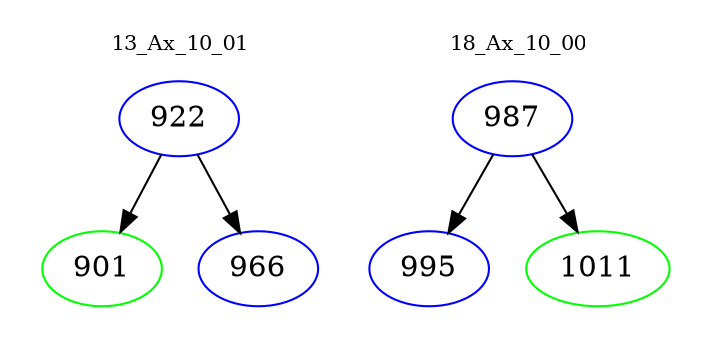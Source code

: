 digraph{
subgraph cluster_0 {
color = white
label = "13_Ax_10_01";
fontsize=10;
T0_922 [label="922", color="blue"]
T0_922 -> T0_901 [color="black"]
T0_901 [label="901", color="green"]
T0_922 -> T0_966 [color="black"]
T0_966 [label="966", color="blue"]
}
subgraph cluster_1 {
color = white
label = "18_Ax_10_00";
fontsize=10;
T1_987 [label="987", color="blue"]
T1_987 -> T1_995 [color="black"]
T1_995 [label="995", color="blue"]
T1_987 -> T1_1011 [color="black"]
T1_1011 [label="1011", color="green"]
}
}

